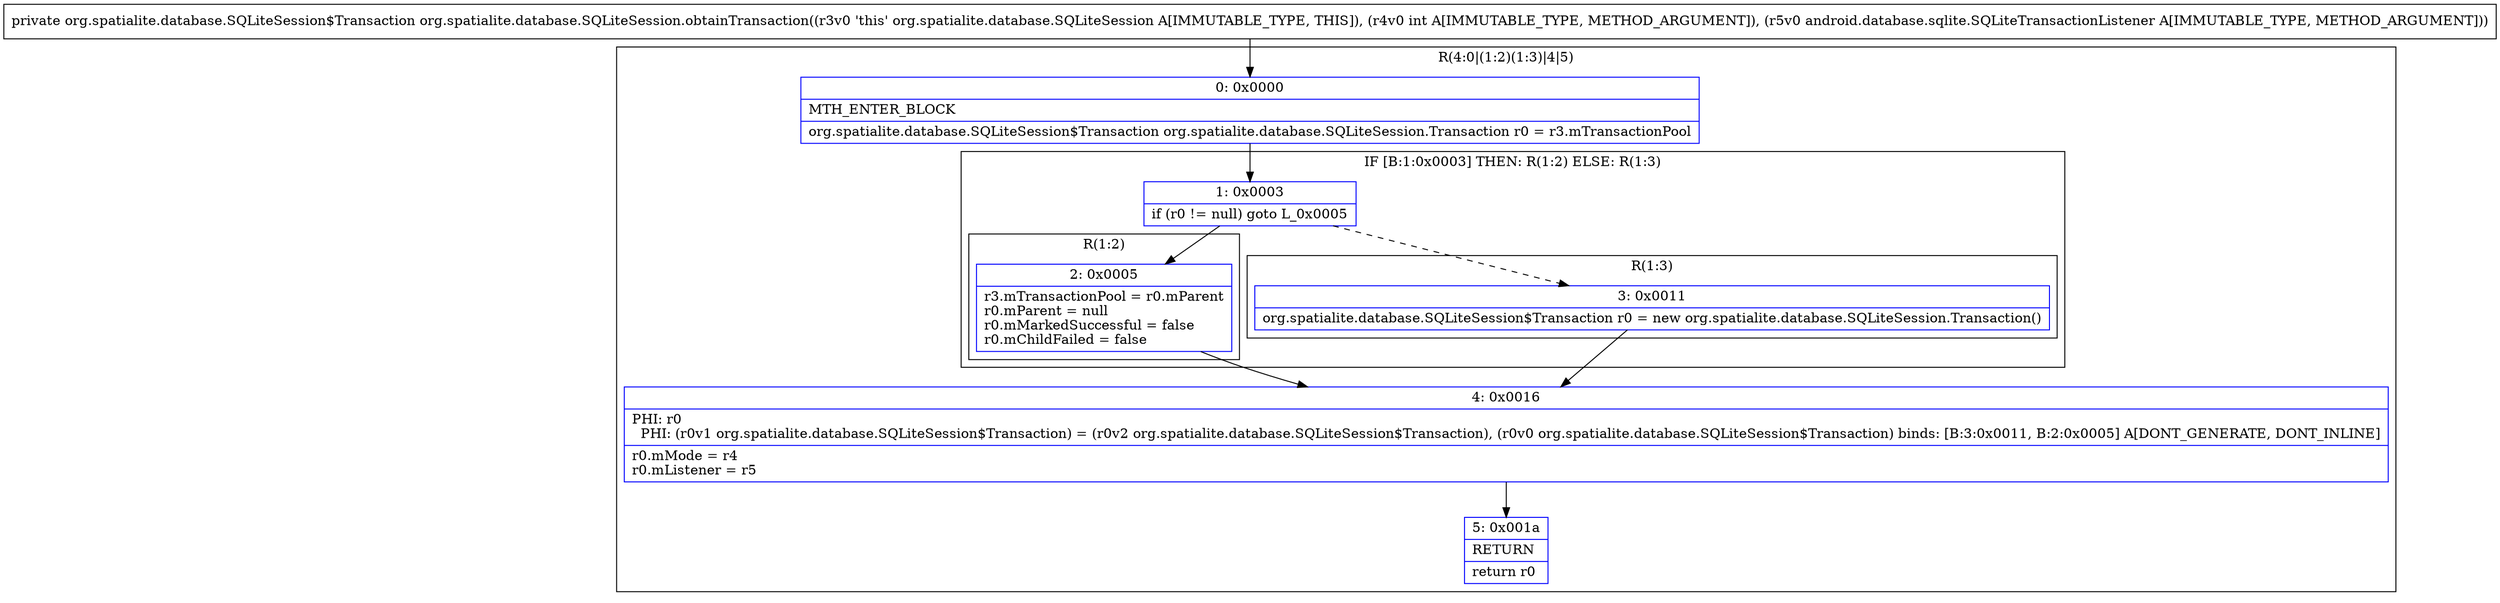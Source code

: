 digraph "CFG fororg.spatialite.database.SQLiteSession.obtainTransaction(ILandroid\/database\/sqlite\/SQLiteTransactionListener;)Lorg\/spatialite\/database\/SQLiteSession$Transaction;" {
subgraph cluster_Region_515834473 {
label = "R(4:0|(1:2)(1:3)|4|5)";
node [shape=record,color=blue];
Node_0 [shape=record,label="{0\:\ 0x0000|MTH_ENTER_BLOCK\l|org.spatialite.database.SQLiteSession$Transaction org.spatialite.database.SQLiteSession.Transaction r0 = r3.mTransactionPool\l}"];
subgraph cluster_IfRegion_41895133 {
label = "IF [B:1:0x0003] THEN: R(1:2) ELSE: R(1:3)";
node [shape=record,color=blue];
Node_1 [shape=record,label="{1\:\ 0x0003|if (r0 != null) goto L_0x0005\l}"];
subgraph cluster_Region_517689036 {
label = "R(1:2)";
node [shape=record,color=blue];
Node_2 [shape=record,label="{2\:\ 0x0005|r3.mTransactionPool = r0.mParent\lr0.mParent = null\lr0.mMarkedSuccessful = false\lr0.mChildFailed = false\l}"];
}
subgraph cluster_Region_1610930802 {
label = "R(1:3)";
node [shape=record,color=blue];
Node_3 [shape=record,label="{3\:\ 0x0011|org.spatialite.database.SQLiteSession$Transaction r0 = new org.spatialite.database.SQLiteSession.Transaction()\l}"];
}
}
Node_4 [shape=record,label="{4\:\ 0x0016|PHI: r0 \l  PHI: (r0v1 org.spatialite.database.SQLiteSession$Transaction) = (r0v2 org.spatialite.database.SQLiteSession$Transaction), (r0v0 org.spatialite.database.SQLiteSession$Transaction) binds: [B:3:0x0011, B:2:0x0005] A[DONT_GENERATE, DONT_INLINE]\l|r0.mMode = r4\lr0.mListener = r5\l}"];
Node_5 [shape=record,label="{5\:\ 0x001a|RETURN\l|return r0\l}"];
}
MethodNode[shape=record,label="{private org.spatialite.database.SQLiteSession$Transaction org.spatialite.database.SQLiteSession.obtainTransaction((r3v0 'this' org.spatialite.database.SQLiteSession A[IMMUTABLE_TYPE, THIS]), (r4v0 int A[IMMUTABLE_TYPE, METHOD_ARGUMENT]), (r5v0 android.database.sqlite.SQLiteTransactionListener A[IMMUTABLE_TYPE, METHOD_ARGUMENT])) }"];
MethodNode -> Node_0;
Node_0 -> Node_1;
Node_1 -> Node_2;
Node_1 -> Node_3[style=dashed];
Node_2 -> Node_4;
Node_3 -> Node_4;
Node_4 -> Node_5;
}

